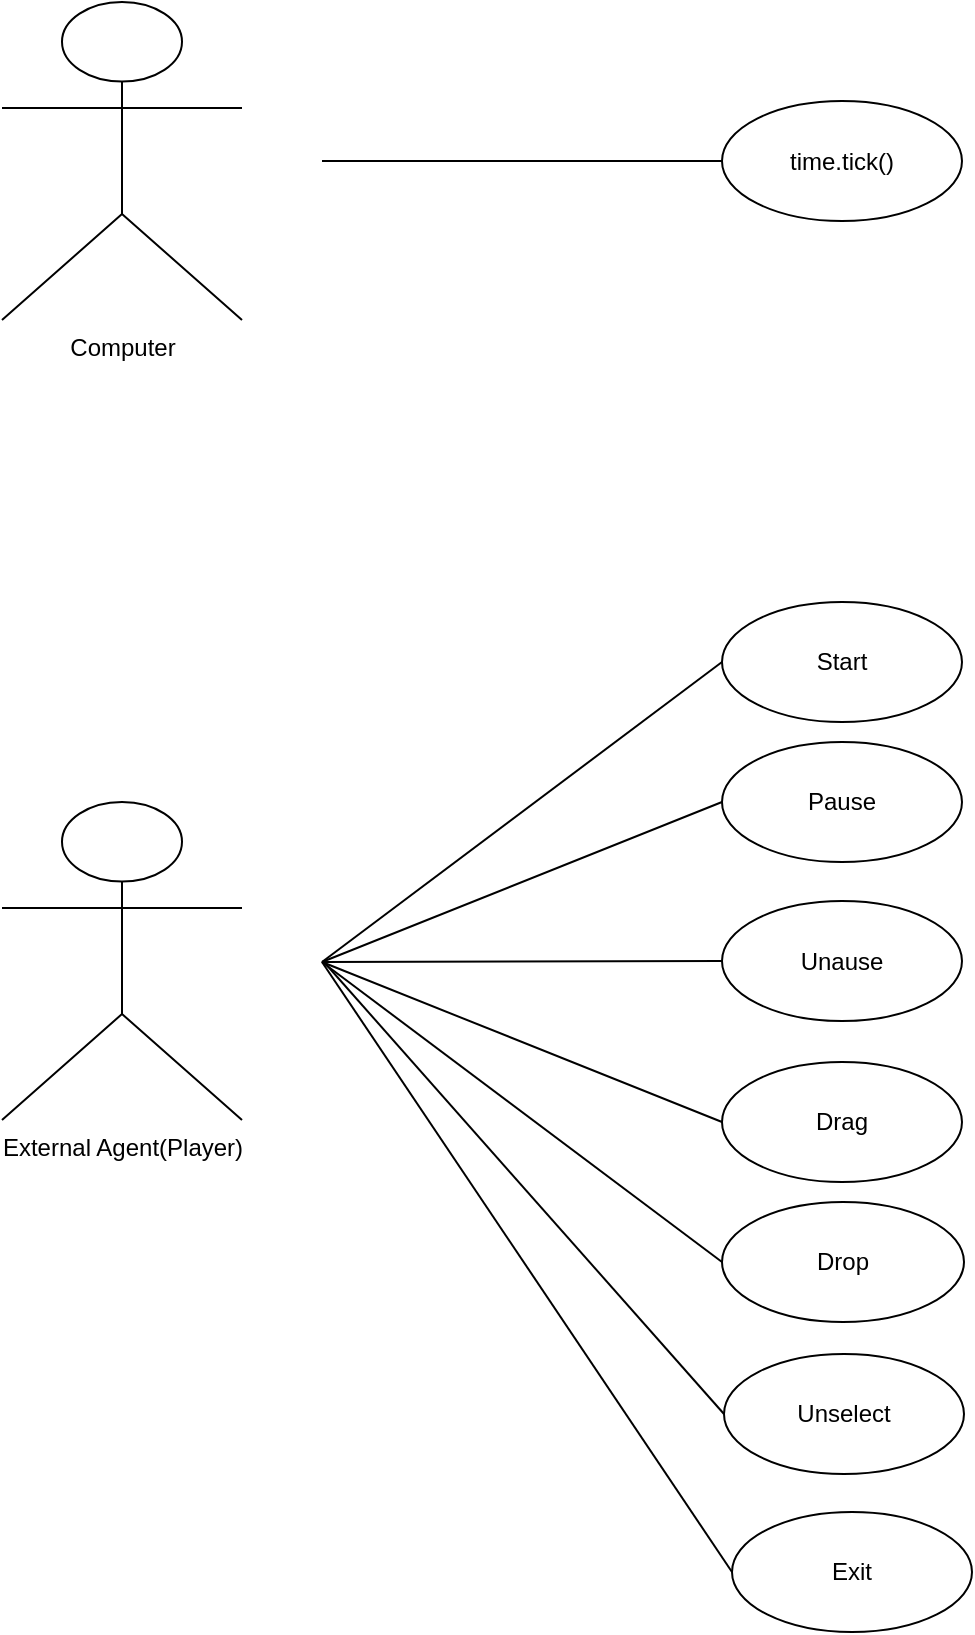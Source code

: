 <mxfile>
    <diagram id="BQ8G_hgcaILAl1sE_xf1" name="Page-1">
        <mxGraphModel dx="1927" dy="658" grid="0" gridSize="10" guides="1" tooltips="1" connect="1" arrows="1" fold="1" page="1" pageScale="1" pageWidth="827" pageHeight="1169" math="0" shadow="0">
            <root>
                <mxCell id="0"/>
                <mxCell id="1" parent="0"/>
                <mxCell id="2" value="Computer" style="shape=umlActor;verticalLabelPosition=bottom;verticalAlign=top;html=1;outlineConnect=0;fontStyle=0;fontFamily=Helvetica;" vertex="1" parent="1">
                    <mxGeometry x="40" y="40" width="120" height="159" as="geometry"/>
                </mxCell>
                <mxCell id="3" value="External Agent(Player)" style="shape=umlActor;verticalLabelPosition=bottom;verticalAlign=top;html=1;outlineConnect=0;fontStyle=0;fontFamily=Helvetica;" vertex="1" parent="1">
                    <mxGeometry x="40" y="440" width="120" height="159" as="geometry"/>
                </mxCell>
                <mxCell id="4" value="" style="endArrow=none;html=1;fontFamily=Helvetica;entryX=0;entryY=0.5;entryDx=0;entryDy=0;" edge="1" parent="1" target="13">
                    <mxGeometry width="50" height="50" relative="1" as="geometry">
                        <mxPoint x="200" y="119.5" as="sourcePoint"/>
                        <mxPoint x="380.0" y="119.5" as="targetPoint"/>
                    </mxGeometry>
                </mxCell>
                <mxCell id="5" value="Start" style="ellipse;whiteSpace=wrap;html=1;labelBorderColor=none;fontFamily=Helvetica;" vertex="1" parent="1">
                    <mxGeometry x="400" y="340" width="120" height="60" as="geometry"/>
                </mxCell>
                <mxCell id="6" value="Drag" style="ellipse;whiteSpace=wrap;html=1;labelBorderColor=none;fontFamily=Helvetica;" vertex="1" parent="1">
                    <mxGeometry x="400" y="570" width="120" height="60" as="geometry"/>
                </mxCell>
                <mxCell id="7" value="Drop" style="ellipse;whiteSpace=wrap;html=1;labelBorderColor=none;fontFamily=Helvetica;" vertex="1" parent="1">
                    <mxGeometry x="400" y="640" width="121" height="60" as="geometry"/>
                </mxCell>
                <mxCell id="8" value="Exit" style="ellipse;whiteSpace=wrap;html=1;labelBorderColor=none;fontFamily=Helvetica;" vertex="1" parent="1">
                    <mxGeometry x="405" y="795" width="120" height="60" as="geometry"/>
                </mxCell>
                <mxCell id="9" value="" style="endArrow=none;html=1;fontFamily=Helvetica;entryX=0;entryY=0.5;entryDx=0;entryDy=0;" edge="1" parent="1" target="5">
                    <mxGeometry width="50" height="50" relative="1" as="geometry">
                        <mxPoint x="200" y="520" as="sourcePoint"/>
                        <mxPoint x="410" y="510" as="targetPoint"/>
                    </mxGeometry>
                </mxCell>
                <mxCell id="10" value="" style="endArrow=none;html=1;fontFamily=Helvetica;entryX=0;entryY=0.5;entryDx=0;entryDy=0;" edge="1" parent="1" target="6">
                    <mxGeometry width="50" height="50" relative="1" as="geometry">
                        <mxPoint x="200" y="520" as="sourcePoint"/>
                        <mxPoint x="410" y="410" as="targetPoint"/>
                        <Array as="points"/>
                    </mxGeometry>
                </mxCell>
                <mxCell id="11" value="" style="endArrow=none;html=1;fontFamily=Helvetica;entryX=0;entryY=0.5;entryDx=0;entryDy=0;" edge="1" parent="1" target="7">
                    <mxGeometry width="50" height="50" relative="1" as="geometry">
                        <mxPoint x="200" y="520" as="sourcePoint"/>
                        <mxPoint x="410" y="480" as="targetPoint"/>
                        <Array as="points"/>
                    </mxGeometry>
                </mxCell>
                <mxCell id="12" value="" style="endArrow=none;html=1;fontFamily=Helvetica;entryX=0;entryY=0.5;entryDx=0;entryDy=0;" edge="1" parent="1" target="8">
                    <mxGeometry width="50" height="50" relative="1" as="geometry">
                        <mxPoint x="200" y="520" as="sourcePoint"/>
                        <mxPoint x="410" y="550" as="targetPoint"/>
                        <Array as="points"/>
                    </mxGeometry>
                </mxCell>
                <mxCell id="13" value="time.tick()" style="ellipse;whiteSpace=wrap;html=1;labelBorderColor=none;fontFamily=Helvetica;" vertex="1" parent="1">
                    <mxGeometry x="400" y="89.5" width="120" height="60" as="geometry"/>
                </mxCell>
                <mxCell id="14" value="" style="endArrow=none;html=1;fontFamily=Helvetica;entryX=0;entryY=0.5;entryDx=0;entryDy=0;" edge="1" parent="1" target="15">
                    <mxGeometry width="50" height="50" relative="1" as="geometry">
                        <mxPoint x="200" y="520" as="sourcePoint"/>
                        <mxPoint x="390.0" y="129.5" as="targetPoint"/>
                    </mxGeometry>
                </mxCell>
                <mxCell id="15" value="Pause" style="ellipse;whiteSpace=wrap;html=1;labelBorderColor=none;fontFamily=Helvetica;" vertex="1" parent="1">
                    <mxGeometry x="400" y="410" width="120" height="60" as="geometry"/>
                </mxCell>
                <mxCell id="16" value="Unselect" style="ellipse;whiteSpace=wrap;html=1;labelBorderColor=none;fontFamily=Helvetica;" vertex="1" parent="1">
                    <mxGeometry x="401" y="716" width="120" height="60" as="geometry"/>
                </mxCell>
                <mxCell id="17" value="" style="endArrow=none;html=1;entryX=0;entryY=0.5;entryDx=0;entryDy=0;" edge="1" parent="1" target="16">
                    <mxGeometry width="50" height="50" relative="1" as="geometry">
                        <mxPoint x="201" y="520" as="sourcePoint"/>
                        <mxPoint x="395" y="519" as="targetPoint"/>
                    </mxGeometry>
                </mxCell>
                <mxCell id="18" value="Unause" style="ellipse;whiteSpace=wrap;html=1;labelBorderColor=none;fontFamily=Helvetica;" vertex="1" parent="1">
                    <mxGeometry x="400" y="489.5" width="120" height="60" as="geometry"/>
                </mxCell>
                <mxCell id="19" value="" style="endArrow=none;html=1;entryX=0;entryY=0.5;entryDx=0;entryDy=0;" edge="1" parent="1" target="18">
                    <mxGeometry width="50" height="50" relative="1" as="geometry">
                        <mxPoint x="200" y="520" as="sourcePoint"/>
                        <mxPoint x="590" y="540" as="targetPoint"/>
                    </mxGeometry>
                </mxCell>
            </root>
        </mxGraphModel>
    </diagram>
</mxfile>